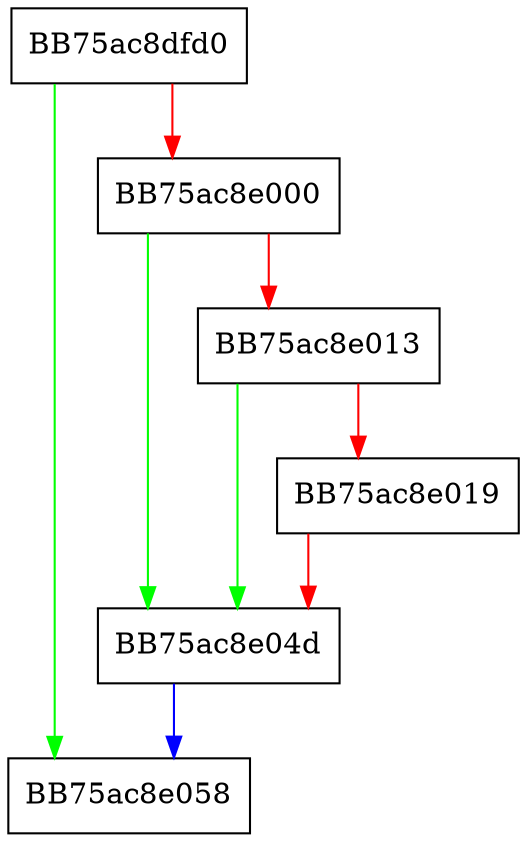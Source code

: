 digraph ReportRemoteFailure {
  node [shape="box"];
  graph [splines=ortho];
  BB75ac8dfd0 -> BB75ac8e058 [color="green"];
  BB75ac8dfd0 -> BB75ac8e000 [color="red"];
  BB75ac8e000 -> BB75ac8e04d [color="green"];
  BB75ac8e000 -> BB75ac8e013 [color="red"];
  BB75ac8e013 -> BB75ac8e04d [color="green"];
  BB75ac8e013 -> BB75ac8e019 [color="red"];
  BB75ac8e019 -> BB75ac8e04d [color="red"];
  BB75ac8e04d -> BB75ac8e058 [color="blue"];
}